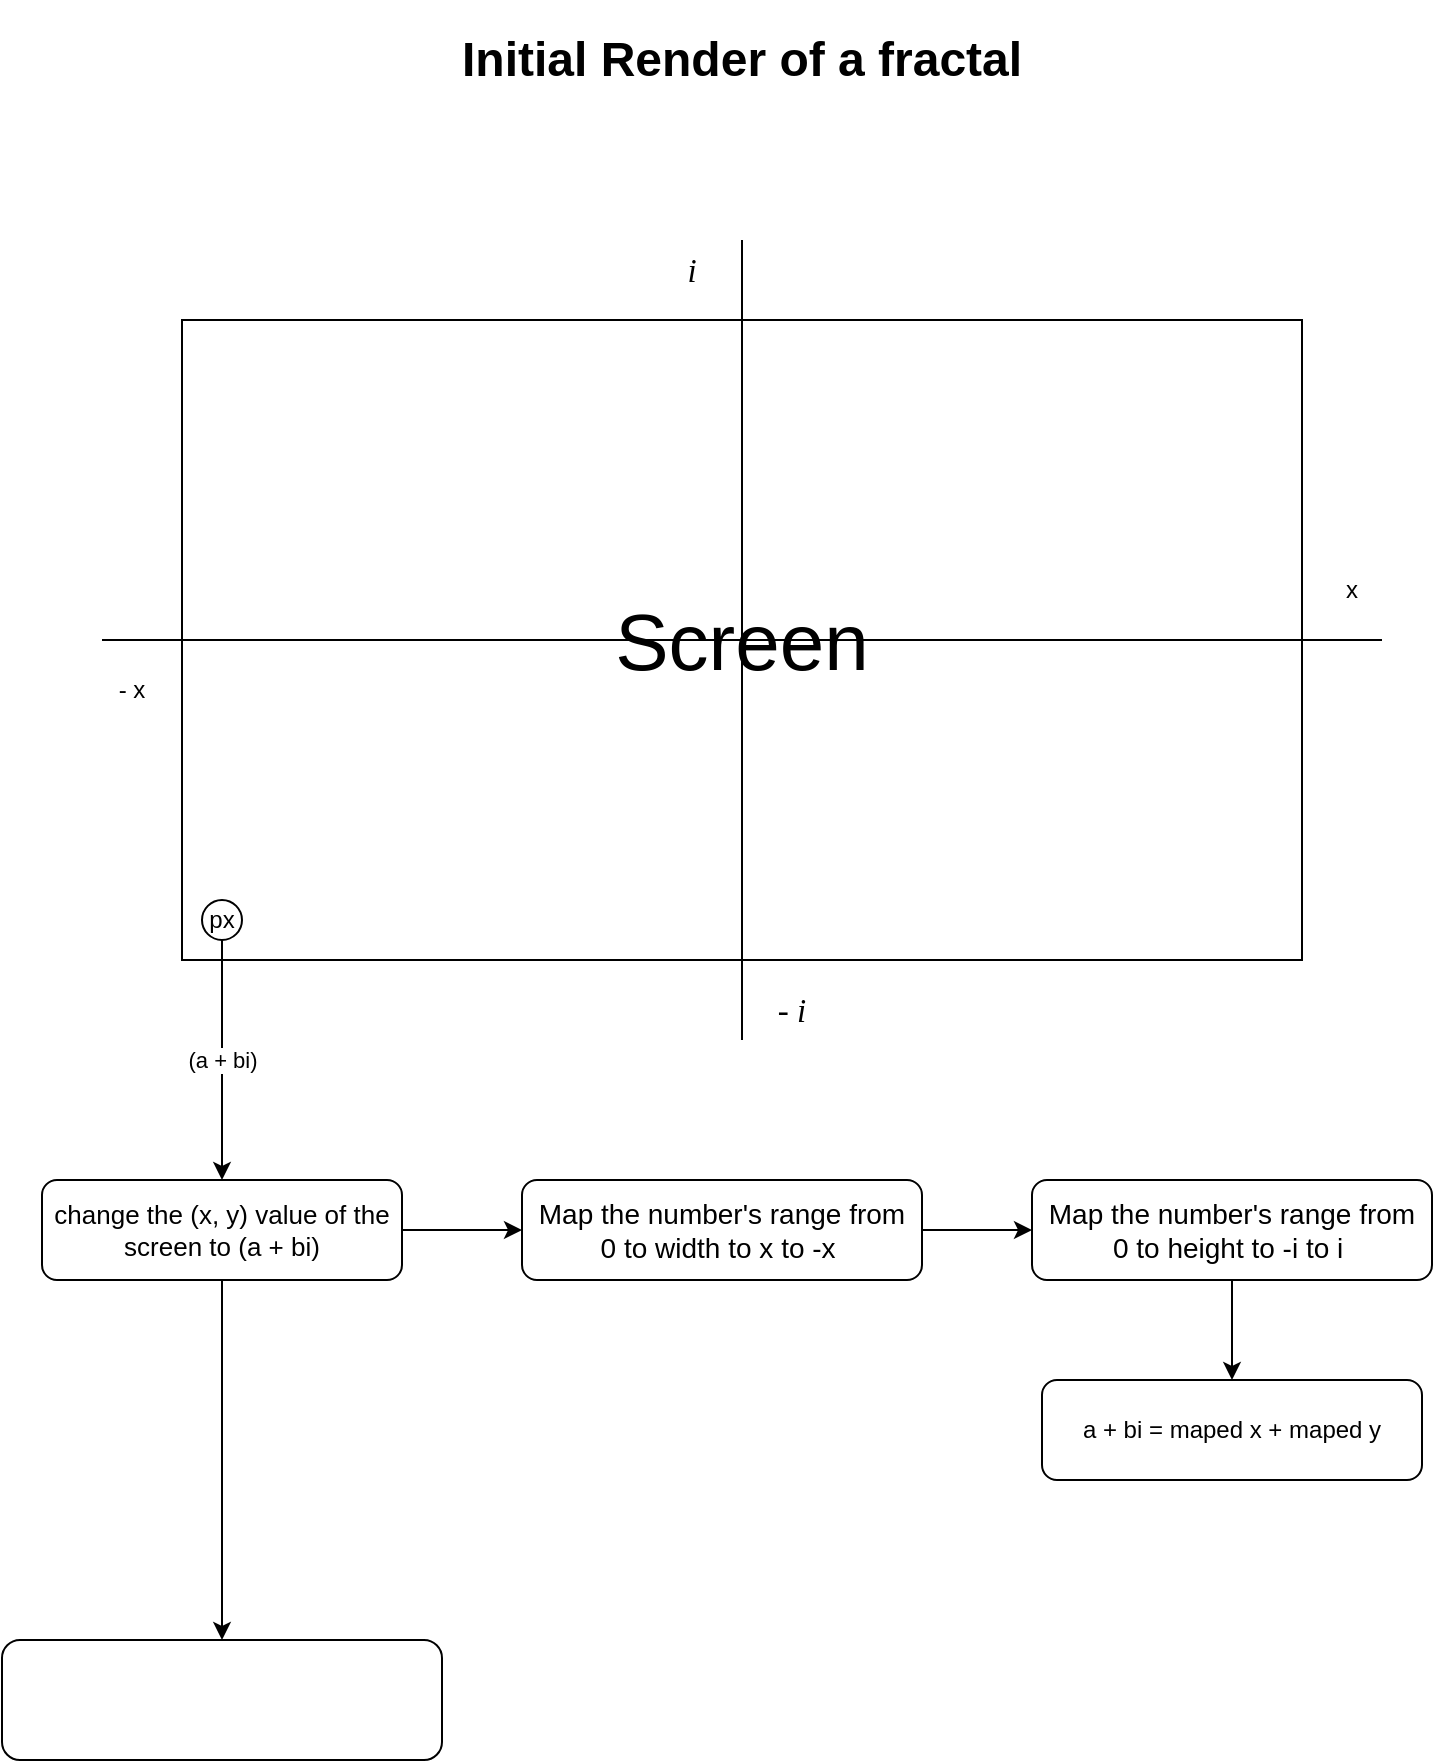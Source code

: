 <mxfile version="21.3.6" type="github">
  <diagram name="Page-1" id="W8NE1EDhPZZKBVcKvTwS">
    <mxGraphModel dx="2318" dy="1317" grid="1" gridSize="10" guides="1" tooltips="1" connect="1" arrows="1" fold="1" page="1" pageScale="1" pageWidth="1100" pageHeight="1700" math="0" shadow="0">
      <root>
        <mxCell id="0" />
        <mxCell id="1" parent="0" />
        <mxCell id="2-jA_CnRBcSGuPvDdhM2-2" value="&lt;span style=&quot;font-size: 40px;&quot;&gt;Screen&lt;/span&gt;" style="rounded=0;whiteSpace=wrap;html=1;" parent="1" vertex="1">
          <mxGeometry x="270" y="190" width="560" height="320" as="geometry" />
        </mxCell>
        <mxCell id="2-jA_CnRBcSGuPvDdhM2-3" value="" style="endArrow=none;html=1;rounded=0;" parent="1" edge="1">
          <mxGeometry width="50" height="50" relative="1" as="geometry">
            <mxPoint x="550" y="550" as="sourcePoint" />
            <mxPoint x="550" y="150" as="targetPoint" />
          </mxGeometry>
        </mxCell>
        <mxCell id="2-jA_CnRBcSGuPvDdhM2-4" value="&lt;font color=&quot;#000000&quot;&gt;x&lt;/font&gt;" style="text;html=1;strokeColor=none;fillColor=#ffffff;align=center;verticalAlign=middle;whiteSpace=wrap;rounded=0;" parent="1" vertex="1">
          <mxGeometry x="840" y="310" width="30" height="30" as="geometry" />
        </mxCell>
        <mxCell id="2-jA_CnRBcSGuPvDdhM2-5" value="" style="endArrow=none;html=1;rounded=0;" parent="1" edge="1">
          <mxGeometry width="50" height="50" relative="1" as="geometry">
            <mxPoint x="230" y="350" as="sourcePoint" />
            <mxPoint x="870" y="350" as="targetPoint" />
          </mxGeometry>
        </mxCell>
        <mxCell id="2-jA_CnRBcSGuPvDdhM2-6" value="&lt;font color=&quot;#000000&quot;&gt;- x&lt;/font&gt;" style="text;html=1;strokeColor=none;fillColor=#ffffff;align=center;verticalAlign=middle;whiteSpace=wrap;rounded=0;" parent="1" vertex="1">
          <mxGeometry x="230" y="360" width="30" height="30" as="geometry" />
        </mxCell>
        <mxCell id="2-jA_CnRBcSGuPvDdhM2-9" value="" style="ellipse;whiteSpace=wrap;html=1;aspect=fixed;" parent="1" vertex="1">
          <mxGeometry x="280" y="480" width="20" height="20" as="geometry" />
        </mxCell>
        <mxCell id="2-jA_CnRBcSGuPvDdhM2-10" value="px" style="text;html=1;strokeColor=none;fillColor=none;align=center;verticalAlign=middle;whiteSpace=wrap;rounded=0;" parent="1" vertex="1">
          <mxGeometry x="280" y="480" width="20" height="20" as="geometry" />
        </mxCell>
        <mxCell id="gn7PbFdSq3j0uZ2z6-hb-1" value="&lt;h1&gt;&lt;font color=&quot;#000000&quot;&gt;Initial Render of a fractal&lt;/font&gt;&lt;/h1&gt;" style="text;html=1;strokeColor=none;fillColor=#FFFFFF;spacing=5;spacingTop=-20;whiteSpace=wrap;overflow=hidden;rounded=0;" vertex="1" parent="1">
          <mxGeometry x="405" y="40" width="290" height="40" as="geometry" />
        </mxCell>
        <mxCell id="gn7PbFdSq3j0uZ2z6-hb-2" value="&lt;i style=&quot;font-family: &amp;quot;Nimbus Roman No9 L&amp;quot;, &amp;quot;Times New Roman&amp;quot;, Times, serif; font-size: 16.52px; text-align: start;&quot;&gt;&lt;font style=&quot;background-color: rgb(255, 255, 255);&quot; color=&quot;#000000&quot;&gt;i&lt;/font&gt;&lt;/i&gt;" style="text;html=1;strokeColor=none;fillColor=#ffffff;align=center;verticalAlign=middle;whiteSpace=wrap;rounded=0;" vertex="1" parent="1">
          <mxGeometry x="510" y="150" width="30" height="30" as="geometry" />
        </mxCell>
        <mxCell id="gn7PbFdSq3j0uZ2z6-hb-3" value="&lt;i style=&quot;font-family: &amp;quot;Nimbus Roman No9 L&amp;quot;, &amp;quot;Times New Roman&amp;quot;, Times, serif; font-size: 16.52px; text-align: start;&quot;&gt;&lt;font style=&quot;background-color: rgb(255, 255, 255);&quot; color=&quot;#000000&quot;&gt;- i&lt;/font&gt;&lt;/i&gt;" style="text;html=1;strokeColor=none;fillColor=#ffffff;align=center;verticalAlign=middle;whiteSpace=wrap;rounded=0;" vertex="1" parent="1">
          <mxGeometry x="560" y="520" width="30" height="30" as="geometry" />
        </mxCell>
        <mxCell id="gn7PbFdSq3j0uZ2z6-hb-9" style="edgeStyle=orthogonalEdgeStyle;rounded=0;orthogonalLoop=1;jettySize=auto;html=1;exitX=1;exitY=0.5;exitDx=0;exitDy=0;entryX=0;entryY=0.5;entryDx=0;entryDy=0;" edge="1" parent="1" source="gn7PbFdSq3j0uZ2z6-hb-4" target="gn7PbFdSq3j0uZ2z6-hb-8">
          <mxGeometry relative="1" as="geometry" />
        </mxCell>
        <mxCell id="gn7PbFdSq3j0uZ2z6-hb-16" style="edgeStyle=orthogonalEdgeStyle;rounded=0;orthogonalLoop=1;jettySize=auto;html=1;exitX=0.5;exitY=1;exitDx=0;exitDy=0;entryX=0.5;entryY=0;entryDx=0;entryDy=0;" edge="1" parent="1" source="gn7PbFdSq3j0uZ2z6-hb-4" target="gn7PbFdSq3j0uZ2z6-hb-15">
          <mxGeometry relative="1" as="geometry" />
        </mxCell>
        <mxCell id="gn7PbFdSq3j0uZ2z6-hb-4" value="&lt;font style=&quot;font-size: 13px;&quot;&gt;change the (x, y) value of the screen to (a + bi)&lt;/font&gt;" style="rounded=1;whiteSpace=wrap;html=1;" vertex="1" parent="1">
          <mxGeometry x="200" y="620" width="180" height="50" as="geometry" />
        </mxCell>
        <mxCell id="gn7PbFdSq3j0uZ2z6-hb-6" value="" style="endArrow=classic;html=1;rounded=0;exitX=0.5;exitY=1;exitDx=0;exitDy=0;entryX=0.5;entryY=0;entryDx=0;entryDy=0;" edge="1" parent="1" source="2-jA_CnRBcSGuPvDdhM2-9" target="gn7PbFdSq3j0uZ2z6-hb-4">
          <mxGeometry relative="1" as="geometry">
            <mxPoint x="230" y="530" as="sourcePoint" />
            <mxPoint x="330" y="530" as="targetPoint" />
          </mxGeometry>
        </mxCell>
        <mxCell id="gn7PbFdSq3j0uZ2z6-hb-7" value="(a + bi)" style="edgeLabel;resizable=0;html=1;align=center;verticalAlign=middle;backgroundOutline=1;" connectable="0" vertex="1" parent="gn7PbFdSq3j0uZ2z6-hb-6">
          <mxGeometry relative="1" as="geometry" />
        </mxCell>
        <mxCell id="gn7PbFdSq3j0uZ2z6-hb-11" style="edgeStyle=orthogonalEdgeStyle;rounded=0;orthogonalLoop=1;jettySize=auto;html=1;exitX=1;exitY=0.5;exitDx=0;exitDy=0;entryX=0;entryY=0.5;entryDx=0;entryDy=0;" edge="1" parent="1" source="gn7PbFdSq3j0uZ2z6-hb-8" target="gn7PbFdSq3j0uZ2z6-hb-10">
          <mxGeometry relative="1" as="geometry" />
        </mxCell>
        <mxCell id="gn7PbFdSq3j0uZ2z6-hb-8" value="&lt;font style=&quot;font-size: 14px;&quot;&gt;Map the number&#39;s range from &lt;br&gt;0 to width to x to -x&amp;nbsp;&lt;/font&gt;" style="rounded=1;whiteSpace=wrap;html=1;" vertex="1" parent="1">
          <mxGeometry x="440" y="620" width="200" height="50" as="geometry" />
        </mxCell>
        <mxCell id="gn7PbFdSq3j0uZ2z6-hb-14" style="edgeStyle=orthogonalEdgeStyle;rounded=0;orthogonalLoop=1;jettySize=auto;html=1;exitX=0.5;exitY=1;exitDx=0;exitDy=0;entryX=0.5;entryY=0;entryDx=0;entryDy=0;" edge="1" parent="1" source="gn7PbFdSq3j0uZ2z6-hb-10" target="gn7PbFdSq3j0uZ2z6-hb-13">
          <mxGeometry relative="1" as="geometry" />
        </mxCell>
        <mxCell id="gn7PbFdSq3j0uZ2z6-hb-10" value="&lt;font style=&quot;font-size: 14px;&quot;&gt;Map the number&#39;s range from &lt;br&gt;0 to height to -i to i&amp;nbsp;&lt;/font&gt;" style="rounded=1;whiteSpace=wrap;html=1;" vertex="1" parent="1">
          <mxGeometry x="695" y="620" width="200" height="50" as="geometry" />
        </mxCell>
        <mxCell id="gn7PbFdSq3j0uZ2z6-hb-13" value="a + bi = maped x + maped y" style="rounded=1;whiteSpace=wrap;html=1;" vertex="1" parent="1">
          <mxGeometry x="700" y="720" width="190" height="50" as="geometry" />
        </mxCell>
        <mxCell id="gn7PbFdSq3j0uZ2z6-hb-15" value="" style="rounded=1;whiteSpace=wrap;html=1;" vertex="1" parent="1">
          <mxGeometry x="180" y="850" width="220" height="60" as="geometry" />
        </mxCell>
      </root>
    </mxGraphModel>
  </diagram>
</mxfile>
